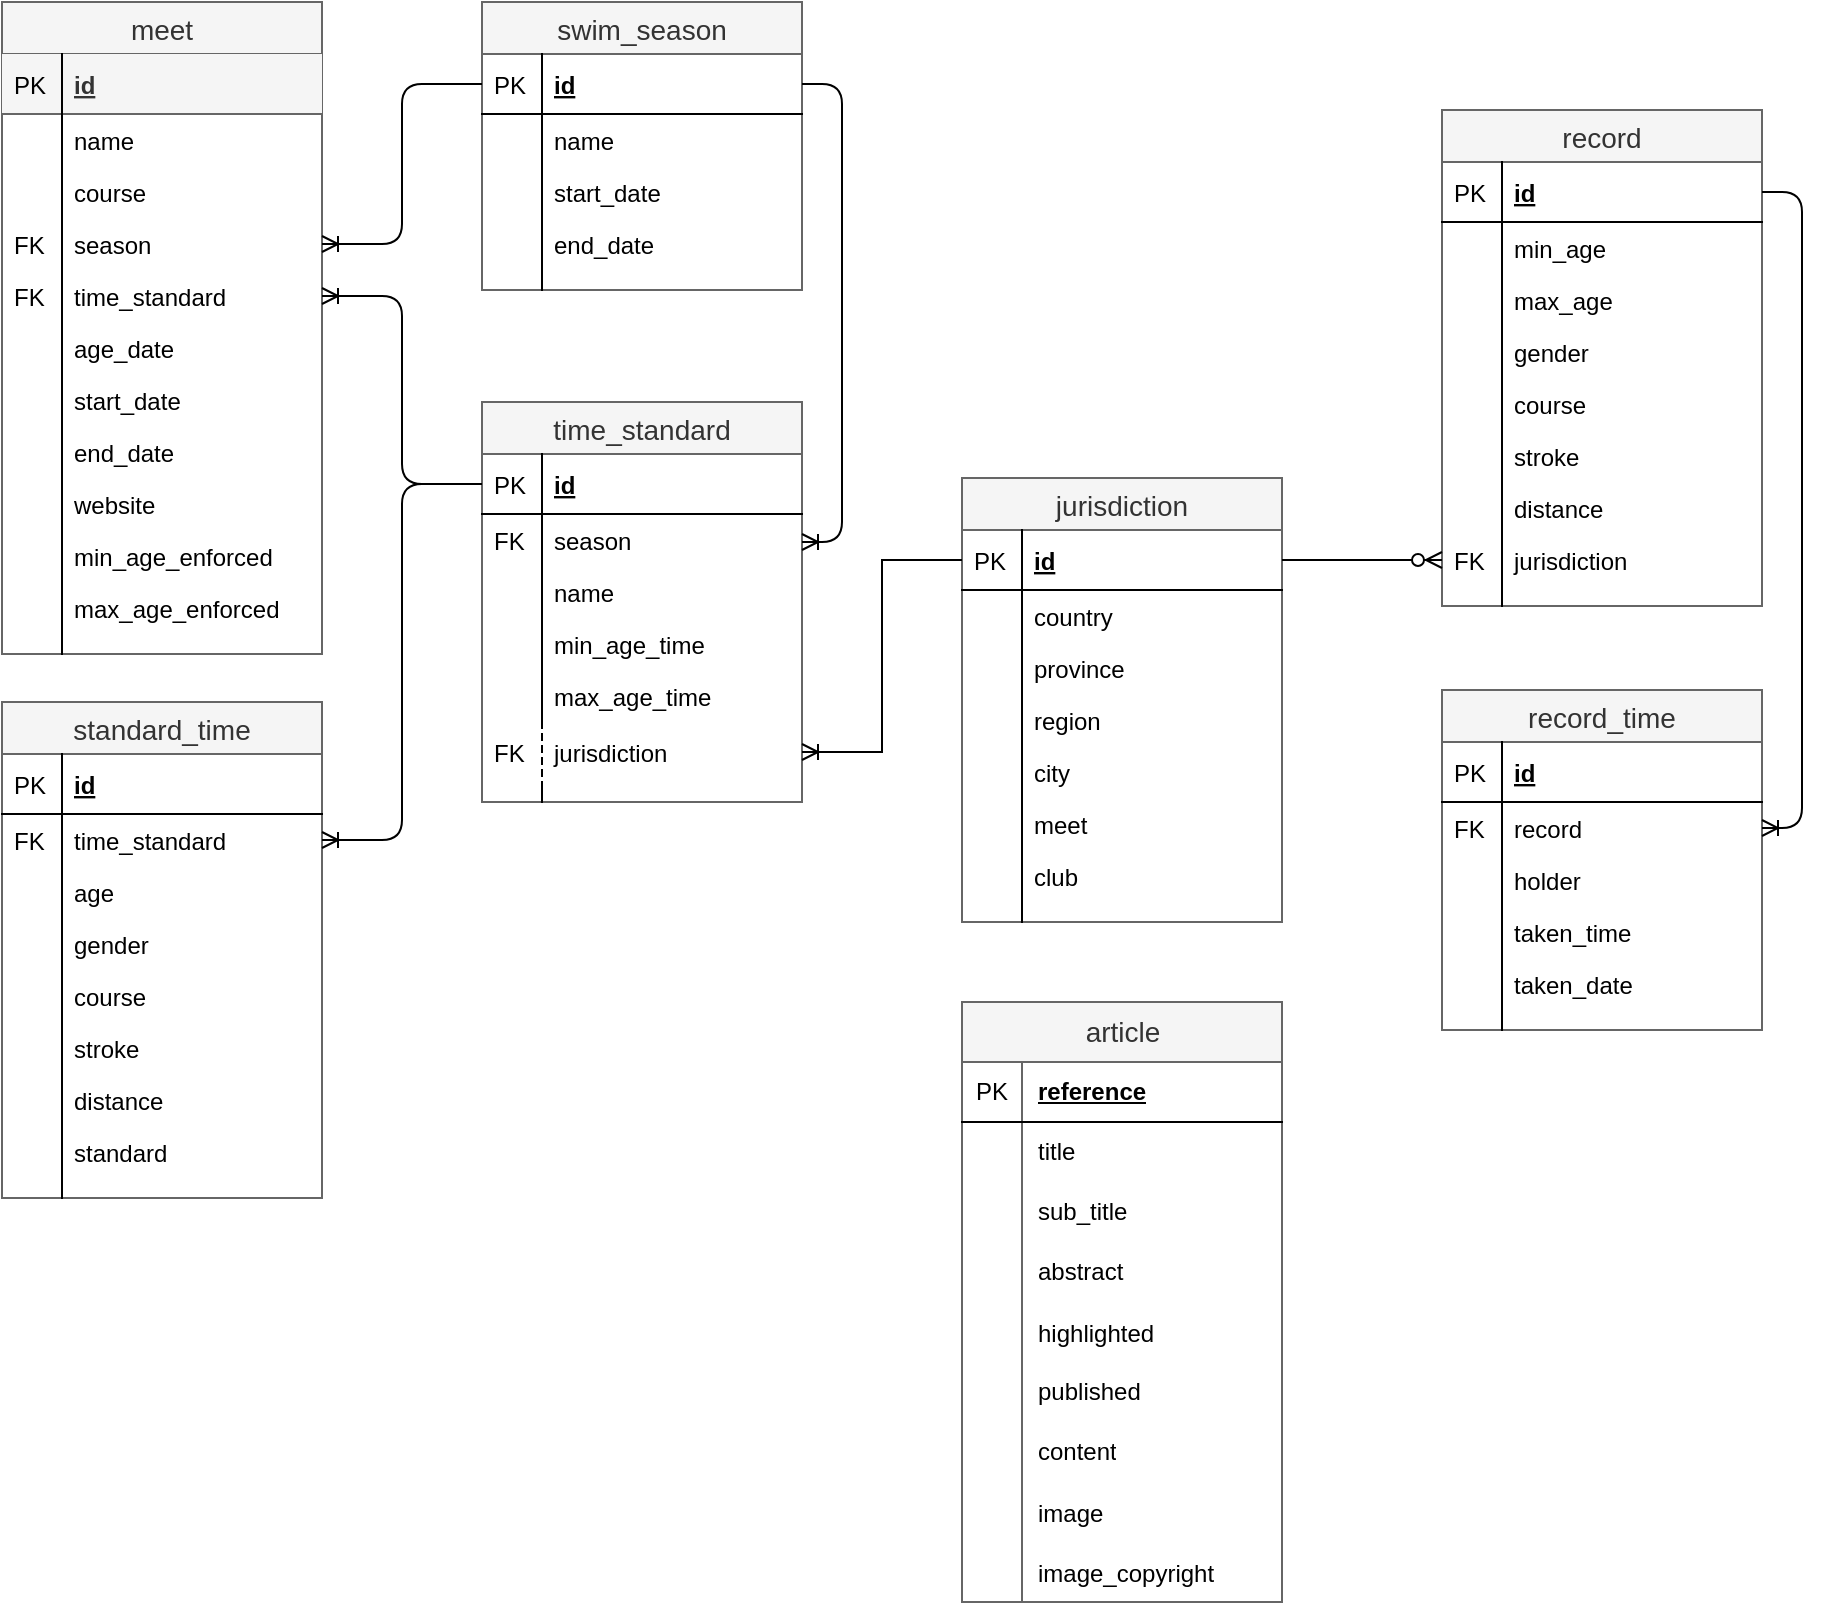 <mxfile version="23.1.5" type="device">
  <diagram id="kJxIzr6Sx0wQduEdWBSC" name="Page-1">
    <mxGraphModel dx="1114" dy="1027" grid="1" gridSize="10" guides="1" tooltips="1" connect="1" arrows="1" fold="1" page="1" pageScale="1" pageWidth="827" pageHeight="1169" math="0" shadow="0">
      <root>
        <mxCell id="0" />
        <mxCell id="1" parent="0" />
        <mxCell id="ov2Veb3mQaBrMb03iYOp-1" value="swim_season" style="swimlane;fontStyle=0;childLayout=stackLayout;horizontal=1;startSize=26;fillColor=#f5f5f5;horizontalStack=0;resizeParent=1;resizeParentMax=0;resizeLast=0;collapsible=1;marginBottom=0;swimlaneFillColor=#ffffff;align=center;fontSize=14;fontColor=#333333;strokeColor=#666666;" parent="1" vertex="1">
          <mxGeometry x="280" y="120" width="160" height="144" as="geometry" />
        </mxCell>
        <mxCell id="ov2Veb3mQaBrMb03iYOp-2" value="id" style="shape=partialRectangle;top=0;left=0;right=0;bottom=1;align=left;verticalAlign=middle;fillColor=none;spacingLeft=34;spacingRight=4;overflow=hidden;rotatable=0;points=[[0,0.5],[1,0.5]];portConstraint=eastwest;dropTarget=0;fontStyle=5;fontSize=12;" parent="ov2Veb3mQaBrMb03iYOp-1" vertex="1">
          <mxGeometry y="26" width="160" height="30" as="geometry" />
        </mxCell>
        <mxCell id="ov2Veb3mQaBrMb03iYOp-3" value="PK" style="shape=partialRectangle;top=0;left=0;bottom=0;fillColor=none;align=left;verticalAlign=middle;spacingLeft=4;spacingRight=4;overflow=hidden;rotatable=0;points=[];portConstraint=eastwest;part=1;fontSize=12;" parent="ov2Veb3mQaBrMb03iYOp-2" vertex="1" connectable="0">
          <mxGeometry width="30" height="30" as="geometry" />
        </mxCell>
        <mxCell id="ov2Veb3mQaBrMb03iYOp-4" value="name" style="shape=partialRectangle;top=0;left=0;right=0;bottom=0;align=left;verticalAlign=top;fillColor=none;spacingLeft=34;spacingRight=4;overflow=hidden;rotatable=0;points=[[0,0.5],[1,0.5]];portConstraint=eastwest;dropTarget=0;fontSize=12;" parent="ov2Veb3mQaBrMb03iYOp-1" vertex="1">
          <mxGeometry y="56" width="160" height="26" as="geometry" />
        </mxCell>
        <mxCell id="ov2Veb3mQaBrMb03iYOp-5" value="" style="shape=partialRectangle;top=0;left=0;bottom=0;fillColor=none;align=left;verticalAlign=top;spacingLeft=4;spacingRight=4;overflow=hidden;rotatable=0;points=[];portConstraint=eastwest;part=1;fontSize=12;" parent="ov2Veb3mQaBrMb03iYOp-4" vertex="1" connectable="0">
          <mxGeometry width="30" height="26" as="geometry" />
        </mxCell>
        <mxCell id="ov2Veb3mQaBrMb03iYOp-6" value="start_date" style="shape=partialRectangle;top=0;left=0;right=0;bottom=0;align=left;verticalAlign=top;fillColor=none;spacingLeft=34;spacingRight=4;overflow=hidden;rotatable=0;points=[[0,0.5],[1,0.5]];portConstraint=eastwest;dropTarget=0;fontSize=12;" parent="ov2Veb3mQaBrMb03iYOp-1" vertex="1">
          <mxGeometry y="82" width="160" height="26" as="geometry" />
        </mxCell>
        <mxCell id="ov2Veb3mQaBrMb03iYOp-7" value="" style="shape=partialRectangle;top=0;left=0;bottom=0;fillColor=none;align=left;verticalAlign=top;spacingLeft=4;spacingRight=4;overflow=hidden;rotatable=0;points=[];portConstraint=eastwest;part=1;fontSize=12;" parent="ov2Veb3mQaBrMb03iYOp-6" vertex="1" connectable="0">
          <mxGeometry width="30" height="26" as="geometry" />
        </mxCell>
        <mxCell id="ov2Veb3mQaBrMb03iYOp-8" value="end_date" style="shape=partialRectangle;top=0;left=0;right=0;bottom=0;align=left;verticalAlign=top;fillColor=none;spacingLeft=34;spacingRight=4;overflow=hidden;rotatable=0;points=[[0,0.5],[1,0.5]];portConstraint=eastwest;dropTarget=0;fontSize=12;" parent="ov2Veb3mQaBrMb03iYOp-1" vertex="1">
          <mxGeometry y="108" width="160" height="26" as="geometry" />
        </mxCell>
        <mxCell id="ov2Veb3mQaBrMb03iYOp-9" value="" style="shape=partialRectangle;top=0;left=0;bottom=0;fillColor=none;align=left;verticalAlign=top;spacingLeft=4;spacingRight=4;overflow=hidden;rotatable=0;points=[];portConstraint=eastwest;part=1;fontSize=12;" parent="ov2Veb3mQaBrMb03iYOp-8" vertex="1" connectable="0">
          <mxGeometry width="30" height="26" as="geometry" />
        </mxCell>
        <mxCell id="ov2Veb3mQaBrMb03iYOp-10" value="" style="shape=partialRectangle;top=0;left=0;right=0;bottom=0;align=left;verticalAlign=top;fillColor=none;spacingLeft=34;spacingRight=4;overflow=hidden;rotatable=0;points=[[0,0.5],[1,0.5]];portConstraint=eastwest;dropTarget=0;fontSize=12;" parent="ov2Veb3mQaBrMb03iYOp-1" vertex="1">
          <mxGeometry y="134" width="160" height="10" as="geometry" />
        </mxCell>
        <mxCell id="ov2Veb3mQaBrMb03iYOp-11" value="" style="shape=partialRectangle;top=0;left=0;bottom=0;fillColor=none;align=left;verticalAlign=top;spacingLeft=4;spacingRight=4;overflow=hidden;rotatable=0;points=[];portConstraint=eastwest;part=1;fontSize=12;" parent="ov2Veb3mQaBrMb03iYOp-10" vertex="1" connectable="0">
          <mxGeometry width="30" height="10" as="geometry" />
        </mxCell>
        <mxCell id="ov2Veb3mQaBrMb03iYOp-12" value="time_standard" style="swimlane;fontStyle=0;childLayout=stackLayout;horizontal=1;startSize=26;fillColor=#f5f5f5;horizontalStack=0;resizeParent=1;resizeParentMax=0;resizeLast=0;collapsible=1;marginBottom=0;swimlaneFillColor=#ffffff;align=center;fontSize=14;fontColor=#333333;strokeColor=#666666;" parent="1" vertex="1">
          <mxGeometry x="280" y="320" width="160" height="200" as="geometry" />
        </mxCell>
        <mxCell id="ov2Veb3mQaBrMb03iYOp-13" value="id" style="shape=partialRectangle;top=0;left=0;right=0;bottom=1;align=left;verticalAlign=middle;fillColor=none;spacingLeft=34;spacingRight=4;overflow=hidden;rotatable=0;points=[[0,0.5],[1,0.5]];portConstraint=eastwest;dropTarget=0;fontStyle=5;fontSize=12;" parent="ov2Veb3mQaBrMb03iYOp-12" vertex="1">
          <mxGeometry y="26" width="160" height="30" as="geometry" />
        </mxCell>
        <mxCell id="ov2Veb3mQaBrMb03iYOp-14" value="PK" style="shape=partialRectangle;top=0;left=0;bottom=0;fillColor=none;align=left;verticalAlign=middle;spacingLeft=4;spacingRight=4;overflow=hidden;rotatable=0;points=[];portConstraint=eastwest;part=1;fontSize=12;" parent="ov2Veb3mQaBrMb03iYOp-13" vertex="1" connectable="0">
          <mxGeometry width="30" height="30" as="geometry" />
        </mxCell>
        <mxCell id="ov2Veb3mQaBrMb03iYOp-15" value="season" style="shape=partialRectangle;top=0;left=0;right=0;bottom=0;align=left;verticalAlign=top;fillColor=none;spacingLeft=34;spacingRight=4;overflow=hidden;rotatable=0;points=[[0,0.5],[1,0.5]];portConstraint=eastwest;dropTarget=0;fontSize=12;" parent="ov2Veb3mQaBrMb03iYOp-12" vertex="1">
          <mxGeometry y="56" width="160" height="26" as="geometry" />
        </mxCell>
        <mxCell id="ov2Veb3mQaBrMb03iYOp-16" value="FK" style="shape=partialRectangle;top=0;left=0;bottom=0;fillColor=none;align=left;verticalAlign=top;spacingLeft=4;spacingRight=4;overflow=hidden;rotatable=0;points=[];portConstraint=eastwest;part=1;fontSize=12;" parent="ov2Veb3mQaBrMb03iYOp-15" vertex="1" connectable="0">
          <mxGeometry width="30" height="26" as="geometry" />
        </mxCell>
        <mxCell id="ov2Veb3mQaBrMb03iYOp-17" value="name" style="shape=partialRectangle;top=0;left=0;right=0;bottom=0;align=left;verticalAlign=top;fillColor=none;spacingLeft=34;spacingRight=4;overflow=hidden;rotatable=0;points=[[0,0.5],[1,0.5]];portConstraint=eastwest;dropTarget=0;fontSize=12;" parent="ov2Veb3mQaBrMb03iYOp-12" vertex="1">
          <mxGeometry y="82" width="160" height="26" as="geometry" />
        </mxCell>
        <mxCell id="ov2Veb3mQaBrMb03iYOp-18" value="" style="shape=partialRectangle;top=0;left=0;bottom=0;fillColor=none;align=left;verticalAlign=top;spacingLeft=4;spacingRight=4;overflow=hidden;rotatable=0;points=[];portConstraint=eastwest;part=1;fontSize=12;" parent="ov2Veb3mQaBrMb03iYOp-17" vertex="1" connectable="0">
          <mxGeometry width="30" height="26" as="geometry" />
        </mxCell>
        <mxCell id="ov2Veb3mQaBrMb03iYOp-19" value="min_age_time" style="shape=partialRectangle;top=0;left=0;right=0;bottom=0;align=left;verticalAlign=top;fillColor=none;spacingLeft=34;spacingRight=4;overflow=hidden;rotatable=0;points=[[0,0.5],[1,0.5]];portConstraint=eastwest;dropTarget=0;fontSize=12;" parent="ov2Veb3mQaBrMb03iYOp-12" vertex="1">
          <mxGeometry y="108" width="160" height="26" as="geometry" />
        </mxCell>
        <mxCell id="ov2Veb3mQaBrMb03iYOp-20" value="" style="shape=partialRectangle;top=0;left=0;bottom=0;fillColor=none;align=left;verticalAlign=top;spacingLeft=4;spacingRight=4;overflow=hidden;rotatable=0;points=[];portConstraint=eastwest;part=1;fontSize=12;" parent="ov2Veb3mQaBrMb03iYOp-19" vertex="1" connectable="0">
          <mxGeometry width="30" height="26" as="geometry" />
        </mxCell>
        <mxCell id="ov2Veb3mQaBrMb03iYOp-30" value="max_age_time" style="shape=partialRectangle;top=0;left=0;right=0;bottom=0;align=left;verticalAlign=top;fillColor=none;spacingLeft=34;spacingRight=4;overflow=hidden;rotatable=0;points=[[0,0.5],[1,0.5]];portConstraint=eastwest;dropTarget=0;fontSize=12;" parent="ov2Veb3mQaBrMb03iYOp-12" vertex="1">
          <mxGeometry y="134" width="160" height="26" as="geometry" />
        </mxCell>
        <mxCell id="ov2Veb3mQaBrMb03iYOp-31" value="" style="shape=partialRectangle;top=0;left=0;bottom=0;fillColor=none;align=left;verticalAlign=top;spacingLeft=4;spacingRight=4;overflow=hidden;rotatable=0;points=[];portConstraint=eastwest;part=1;fontSize=12;" parent="ov2Veb3mQaBrMb03iYOp-30" vertex="1" connectable="0">
          <mxGeometry width="30" height="26" as="geometry" />
        </mxCell>
        <mxCell id="6oviZNKBMvAl8zvOXTbS-8" value="jurisdiction" style="shape=partialRectangle;fillColor=none;align=left;verticalAlign=middle;strokeColor=none;spacingLeft=34;rotatable=0;points=[[0,0.5],[1,0.5]];portConstraint=eastwest;dropTarget=0;" vertex="1" parent="ov2Veb3mQaBrMb03iYOp-12">
          <mxGeometry y="160" width="160" height="30" as="geometry" />
        </mxCell>
        <mxCell id="6oviZNKBMvAl8zvOXTbS-9" value="FK" style="shape=partialRectangle;top=0;left=0;bottom=0;fillColor=none;stokeWidth=1;dashed=1;align=left;verticalAlign=middle;spacingLeft=4;spacingRight=4;overflow=hidden;rotatable=0;points=[];portConstraint=eastwest;part=1;" vertex="1" connectable="0" parent="6oviZNKBMvAl8zvOXTbS-8">
          <mxGeometry width="30" height="30" as="geometry" />
        </mxCell>
        <mxCell id="ov2Veb3mQaBrMb03iYOp-21" value="" style="shape=partialRectangle;top=0;left=0;right=0;bottom=0;align=left;verticalAlign=top;fillColor=none;spacingLeft=34;spacingRight=4;overflow=hidden;rotatable=0;points=[[0,0.5],[1,0.5]];portConstraint=eastwest;dropTarget=0;fontSize=12;" parent="ov2Veb3mQaBrMb03iYOp-12" vertex="1">
          <mxGeometry y="190" width="160" height="10" as="geometry" />
        </mxCell>
        <mxCell id="ov2Veb3mQaBrMb03iYOp-22" value="" style="shape=partialRectangle;top=0;left=0;bottom=0;fillColor=none;align=left;verticalAlign=top;spacingLeft=4;spacingRight=4;overflow=hidden;rotatable=0;points=[];portConstraint=eastwest;part=1;fontSize=12;" parent="ov2Veb3mQaBrMb03iYOp-21" vertex="1" connectable="0">
          <mxGeometry width="30" height="10" as="geometry" />
        </mxCell>
        <mxCell id="ov2Veb3mQaBrMb03iYOp-32" value="standard_time" style="swimlane;fontStyle=0;childLayout=stackLayout;horizontal=1;startSize=26;fillColor=#f5f5f5;horizontalStack=0;resizeParent=1;resizeParentMax=0;resizeLast=0;collapsible=1;marginBottom=0;swimlaneFillColor=#ffffff;align=center;fontSize=14;fontColor=#333333;strokeColor=#666666;" parent="1" vertex="1">
          <mxGeometry x="40" y="470" width="160" height="248" as="geometry" />
        </mxCell>
        <mxCell id="ov2Veb3mQaBrMb03iYOp-33" value="id" style="shape=partialRectangle;top=0;left=0;right=0;bottom=1;align=left;verticalAlign=middle;fillColor=none;spacingLeft=34;spacingRight=4;overflow=hidden;rotatable=0;points=[[0,0.5],[1,0.5]];portConstraint=eastwest;dropTarget=0;fontStyle=5;fontSize=12;" parent="ov2Veb3mQaBrMb03iYOp-32" vertex="1">
          <mxGeometry y="26" width="160" height="30" as="geometry" />
        </mxCell>
        <mxCell id="ov2Veb3mQaBrMb03iYOp-34" value="PK" style="shape=partialRectangle;top=0;left=0;bottom=0;fillColor=none;align=left;verticalAlign=middle;spacingLeft=4;spacingRight=4;overflow=hidden;rotatable=0;points=[];portConstraint=eastwest;part=1;fontSize=12;" parent="ov2Veb3mQaBrMb03iYOp-33" vertex="1" connectable="0">
          <mxGeometry width="30" height="30" as="geometry" />
        </mxCell>
        <mxCell id="ov2Veb3mQaBrMb03iYOp-35" value="time_standard" style="shape=partialRectangle;top=0;left=0;right=0;bottom=0;align=left;verticalAlign=top;fillColor=none;spacingLeft=34;spacingRight=4;overflow=hidden;rotatable=0;points=[[0,0.5],[1,0.5]];portConstraint=eastwest;dropTarget=0;fontSize=12;" parent="ov2Veb3mQaBrMb03iYOp-32" vertex="1">
          <mxGeometry y="56" width="160" height="26" as="geometry" />
        </mxCell>
        <mxCell id="ov2Veb3mQaBrMb03iYOp-36" value="FK" style="shape=partialRectangle;top=0;left=0;bottom=0;fillColor=none;align=left;verticalAlign=top;spacingLeft=4;spacingRight=4;overflow=hidden;rotatable=0;points=[];portConstraint=eastwest;part=1;fontSize=12;" parent="ov2Veb3mQaBrMb03iYOp-35" vertex="1" connectable="0">
          <mxGeometry width="30" height="26" as="geometry" />
        </mxCell>
        <mxCell id="ov2Veb3mQaBrMb03iYOp-37" value="age" style="shape=partialRectangle;top=0;left=0;right=0;bottom=0;align=left;verticalAlign=top;fillColor=none;spacingLeft=34;spacingRight=4;overflow=hidden;rotatable=0;points=[[0,0.5],[1,0.5]];portConstraint=eastwest;dropTarget=0;fontSize=12;" parent="ov2Veb3mQaBrMb03iYOp-32" vertex="1">
          <mxGeometry y="82" width="160" height="26" as="geometry" />
        </mxCell>
        <mxCell id="ov2Veb3mQaBrMb03iYOp-38" value="" style="shape=partialRectangle;top=0;left=0;bottom=0;fillColor=none;align=left;verticalAlign=top;spacingLeft=4;spacingRight=4;overflow=hidden;rotatable=0;points=[];portConstraint=eastwest;part=1;fontSize=12;" parent="ov2Veb3mQaBrMb03iYOp-37" vertex="1" connectable="0">
          <mxGeometry width="30" height="26" as="geometry" />
        </mxCell>
        <mxCell id="ov2Veb3mQaBrMb03iYOp-39" value="gender" style="shape=partialRectangle;top=0;left=0;right=0;bottom=0;align=left;verticalAlign=top;fillColor=none;spacingLeft=34;spacingRight=4;overflow=hidden;rotatable=0;points=[[0,0.5],[1,0.5]];portConstraint=eastwest;dropTarget=0;fontSize=12;" parent="ov2Veb3mQaBrMb03iYOp-32" vertex="1">
          <mxGeometry y="108" width="160" height="26" as="geometry" />
        </mxCell>
        <mxCell id="ov2Veb3mQaBrMb03iYOp-40" value="" style="shape=partialRectangle;top=0;left=0;bottom=0;fillColor=none;align=left;verticalAlign=top;spacingLeft=4;spacingRight=4;overflow=hidden;rotatable=0;points=[];portConstraint=eastwest;part=1;fontSize=12;" parent="ov2Veb3mQaBrMb03iYOp-39" vertex="1" connectable="0">
          <mxGeometry width="30" height="26" as="geometry" />
        </mxCell>
        <mxCell id="ov2Veb3mQaBrMb03iYOp-46" value="course" style="shape=partialRectangle;top=0;left=0;right=0;bottom=0;align=left;verticalAlign=top;fillColor=none;spacingLeft=34;spacingRight=4;overflow=hidden;rotatable=0;points=[[0,0.5],[1,0.5]];portConstraint=eastwest;dropTarget=0;fontSize=12;" parent="ov2Veb3mQaBrMb03iYOp-32" vertex="1">
          <mxGeometry y="134" width="160" height="26" as="geometry" />
        </mxCell>
        <mxCell id="ov2Veb3mQaBrMb03iYOp-47" value="" style="shape=partialRectangle;top=0;left=0;bottom=0;fillColor=none;align=left;verticalAlign=top;spacingLeft=4;spacingRight=4;overflow=hidden;rotatable=0;points=[];portConstraint=eastwest;part=1;fontSize=12;" parent="ov2Veb3mQaBrMb03iYOp-46" vertex="1" connectable="0">
          <mxGeometry width="30" height="26" as="geometry" />
        </mxCell>
        <mxCell id="ov2Veb3mQaBrMb03iYOp-48" value="stroke" style="shape=partialRectangle;top=0;left=0;right=0;bottom=0;align=left;verticalAlign=top;fillColor=none;spacingLeft=34;spacingRight=4;overflow=hidden;rotatable=0;points=[[0,0.5],[1,0.5]];portConstraint=eastwest;dropTarget=0;fontSize=12;" parent="ov2Veb3mQaBrMb03iYOp-32" vertex="1">
          <mxGeometry y="160" width="160" height="26" as="geometry" />
        </mxCell>
        <mxCell id="ov2Veb3mQaBrMb03iYOp-49" value="" style="shape=partialRectangle;top=0;left=0;bottom=0;fillColor=none;align=left;verticalAlign=top;spacingLeft=4;spacingRight=4;overflow=hidden;rotatable=0;points=[];portConstraint=eastwest;part=1;fontSize=12;" parent="ov2Veb3mQaBrMb03iYOp-48" vertex="1" connectable="0">
          <mxGeometry width="30" height="26" as="geometry" />
        </mxCell>
        <mxCell id="ov2Veb3mQaBrMb03iYOp-50" value="distance" style="shape=partialRectangle;top=0;left=0;right=0;bottom=0;align=left;verticalAlign=top;fillColor=none;spacingLeft=34;spacingRight=4;overflow=hidden;rotatable=0;points=[[0,0.5],[1,0.5]];portConstraint=eastwest;dropTarget=0;fontSize=12;" parent="ov2Veb3mQaBrMb03iYOp-32" vertex="1">
          <mxGeometry y="186" width="160" height="26" as="geometry" />
        </mxCell>
        <mxCell id="ov2Veb3mQaBrMb03iYOp-51" value="" style="shape=partialRectangle;top=0;left=0;bottom=0;fillColor=none;align=left;verticalAlign=top;spacingLeft=4;spacingRight=4;overflow=hidden;rotatable=0;points=[];portConstraint=eastwest;part=1;fontSize=12;" parent="ov2Veb3mQaBrMb03iYOp-50" vertex="1" connectable="0">
          <mxGeometry width="30" height="26" as="geometry" />
        </mxCell>
        <mxCell id="ov2Veb3mQaBrMb03iYOp-52" value="standard" style="shape=partialRectangle;top=0;left=0;right=0;bottom=0;align=left;verticalAlign=top;fillColor=none;spacingLeft=34;spacingRight=4;overflow=hidden;rotatable=0;points=[[0,0.5],[1,0.5]];portConstraint=eastwest;dropTarget=0;fontSize=12;" parent="ov2Veb3mQaBrMb03iYOp-32" vertex="1">
          <mxGeometry y="212" width="160" height="26" as="geometry" />
        </mxCell>
        <mxCell id="ov2Veb3mQaBrMb03iYOp-53" value="" style="shape=partialRectangle;top=0;left=0;bottom=0;fillColor=none;align=left;verticalAlign=top;spacingLeft=4;spacingRight=4;overflow=hidden;rotatable=0;points=[];portConstraint=eastwest;part=1;fontSize=12;" parent="ov2Veb3mQaBrMb03iYOp-52" vertex="1" connectable="0">
          <mxGeometry width="30" height="26" as="geometry" />
        </mxCell>
        <mxCell id="ov2Veb3mQaBrMb03iYOp-41" value="" style="shape=partialRectangle;top=0;left=0;right=0;bottom=0;align=left;verticalAlign=top;fillColor=none;spacingLeft=34;spacingRight=4;overflow=hidden;rotatable=0;points=[[0,0.5],[1,0.5]];portConstraint=eastwest;dropTarget=0;fontSize=12;" parent="ov2Veb3mQaBrMb03iYOp-32" vertex="1">
          <mxGeometry y="238" width="160" height="10" as="geometry" />
        </mxCell>
        <mxCell id="ov2Veb3mQaBrMb03iYOp-42" value="" style="shape=partialRectangle;top=0;left=0;bottom=0;fillColor=none;align=left;verticalAlign=top;spacingLeft=4;spacingRight=4;overflow=hidden;rotatable=0;points=[];portConstraint=eastwest;part=1;fontSize=12;" parent="ov2Veb3mQaBrMb03iYOp-41" vertex="1" connectable="0">
          <mxGeometry width="30" height="10" as="geometry" />
        </mxCell>
        <mxCell id="ov2Veb3mQaBrMb03iYOp-54" value="meet" style="swimlane;fontStyle=0;childLayout=stackLayout;horizontal=1;startSize=26;fillColor=#f5f5f5;horizontalStack=0;resizeParent=1;resizeParentMax=0;resizeLast=0;collapsible=1;marginBottom=0;swimlaneFillColor=#ffffff;align=center;fontSize=14;fontColor=#333333;strokeColor=#666666;" parent="1" vertex="1">
          <mxGeometry x="40" y="120" width="160" height="326" as="geometry" />
        </mxCell>
        <mxCell id="ov2Veb3mQaBrMb03iYOp-55" value="id" style="shape=partialRectangle;top=0;left=0;right=0;bottom=1;align=left;verticalAlign=middle;fillColor=#f5f5f5;spacingLeft=34;spacingRight=4;overflow=hidden;rotatable=0;points=[[0,0.5],[1,0.5]];portConstraint=eastwest;dropTarget=0;fontStyle=5;fontSize=12;fontColor=#333333;strokeColor=#666666;" parent="ov2Veb3mQaBrMb03iYOp-54" vertex="1">
          <mxGeometry y="26" width="160" height="30" as="geometry" />
        </mxCell>
        <mxCell id="ov2Veb3mQaBrMb03iYOp-56" value="PK" style="shape=partialRectangle;top=0;left=0;bottom=0;fillColor=none;align=left;verticalAlign=middle;spacingLeft=4;spacingRight=4;overflow=hidden;rotatable=0;points=[];portConstraint=eastwest;part=1;fontSize=12;" parent="ov2Veb3mQaBrMb03iYOp-55" vertex="1" connectable="0">
          <mxGeometry width="30" height="30" as="geometry" />
        </mxCell>
        <mxCell id="ov2Veb3mQaBrMb03iYOp-57" value="name" style="shape=partialRectangle;top=0;left=0;right=0;bottom=0;align=left;verticalAlign=top;fillColor=none;spacingLeft=34;spacingRight=4;overflow=hidden;rotatable=0;points=[[0,0.5],[1,0.5]];portConstraint=eastwest;dropTarget=0;fontSize=12;" parent="ov2Veb3mQaBrMb03iYOp-54" vertex="1">
          <mxGeometry y="56" width="160" height="26" as="geometry" />
        </mxCell>
        <mxCell id="ov2Veb3mQaBrMb03iYOp-58" value="" style="shape=partialRectangle;top=0;left=0;bottom=0;fillColor=none;align=left;verticalAlign=top;spacingLeft=4;spacingRight=4;overflow=hidden;rotatable=0;points=[];portConstraint=eastwest;part=1;fontSize=12;" parent="ov2Veb3mQaBrMb03iYOp-57" vertex="1" connectable="0">
          <mxGeometry width="30" height="26" as="geometry" />
        </mxCell>
        <mxCell id="ov2Veb3mQaBrMb03iYOp-59" value="course" style="shape=partialRectangle;top=0;left=0;right=0;bottom=0;align=left;verticalAlign=top;fillColor=none;spacingLeft=34;spacingRight=4;overflow=hidden;rotatable=0;points=[[0,0.5],[1,0.5]];portConstraint=eastwest;dropTarget=0;fontSize=12;" parent="ov2Veb3mQaBrMb03iYOp-54" vertex="1">
          <mxGeometry y="82" width="160" height="26" as="geometry" />
        </mxCell>
        <mxCell id="ov2Veb3mQaBrMb03iYOp-60" value="" style="shape=partialRectangle;top=0;left=0;bottom=0;fillColor=none;align=left;verticalAlign=top;spacingLeft=4;spacingRight=4;overflow=hidden;rotatable=0;points=[];portConstraint=eastwest;part=1;fontSize=12;" parent="ov2Veb3mQaBrMb03iYOp-59" vertex="1" connectable="0">
          <mxGeometry width="30" height="26" as="geometry" />
        </mxCell>
        <mxCell id="ov2Veb3mQaBrMb03iYOp-61" value="season" style="shape=partialRectangle;top=0;left=0;right=0;bottom=0;align=left;verticalAlign=top;fillColor=none;spacingLeft=34;spacingRight=4;overflow=hidden;rotatable=0;points=[[0,0.5],[1,0.5]];portConstraint=eastwest;dropTarget=0;fontSize=12;" parent="ov2Veb3mQaBrMb03iYOp-54" vertex="1">
          <mxGeometry y="108" width="160" height="26" as="geometry" />
        </mxCell>
        <mxCell id="ov2Veb3mQaBrMb03iYOp-62" value="FK" style="shape=partialRectangle;top=0;left=0;bottom=0;fillColor=none;align=left;verticalAlign=top;spacingLeft=4;spacingRight=4;overflow=hidden;rotatable=0;points=[];portConstraint=eastwest;part=1;fontSize=12;" parent="ov2Veb3mQaBrMb03iYOp-61" vertex="1" connectable="0">
          <mxGeometry width="30" height="26" as="geometry" />
        </mxCell>
        <mxCell id="ov2Veb3mQaBrMb03iYOp-65" value="time_standard" style="shape=partialRectangle;top=0;left=0;right=0;bottom=0;align=left;verticalAlign=top;fillColor=none;spacingLeft=34;spacingRight=4;overflow=hidden;rotatable=0;points=[[0,0.5],[1,0.5]];portConstraint=eastwest;dropTarget=0;fontSize=12;" parent="ov2Veb3mQaBrMb03iYOp-54" vertex="1">
          <mxGeometry y="134" width="160" height="26" as="geometry" />
        </mxCell>
        <mxCell id="ov2Veb3mQaBrMb03iYOp-66" value="FK" style="shape=partialRectangle;top=0;left=0;bottom=0;fillColor=none;align=left;verticalAlign=top;spacingLeft=4;spacingRight=4;overflow=hidden;rotatable=0;points=[];portConstraint=eastwest;part=1;fontSize=12;" parent="ov2Veb3mQaBrMb03iYOp-65" vertex="1" connectable="0">
          <mxGeometry width="30" height="26" as="geometry" />
        </mxCell>
        <mxCell id="ov2Veb3mQaBrMb03iYOp-69" value="age_date" style="shape=partialRectangle;top=0;left=0;right=0;bottom=0;align=left;verticalAlign=top;fillColor=none;spacingLeft=34;spacingRight=4;overflow=hidden;rotatable=0;points=[[0,0.5],[1,0.5]];portConstraint=eastwest;dropTarget=0;fontSize=12;" parent="ov2Veb3mQaBrMb03iYOp-54" vertex="1">
          <mxGeometry y="160" width="160" height="26" as="geometry" />
        </mxCell>
        <mxCell id="ov2Veb3mQaBrMb03iYOp-70" value="" style="shape=partialRectangle;top=0;left=0;bottom=0;fillColor=none;align=left;verticalAlign=top;spacingLeft=4;spacingRight=4;overflow=hidden;rotatable=0;points=[];portConstraint=eastwest;part=1;fontSize=12;" parent="ov2Veb3mQaBrMb03iYOp-69" vertex="1" connectable="0">
          <mxGeometry width="30" height="26" as="geometry" />
        </mxCell>
        <mxCell id="ov2Veb3mQaBrMb03iYOp-71" value="start_date" style="shape=partialRectangle;top=0;left=0;right=0;bottom=0;align=left;verticalAlign=top;fillColor=none;spacingLeft=34;spacingRight=4;overflow=hidden;rotatable=0;points=[[0,0.5],[1,0.5]];portConstraint=eastwest;dropTarget=0;fontSize=12;" parent="ov2Veb3mQaBrMb03iYOp-54" vertex="1">
          <mxGeometry y="186" width="160" height="26" as="geometry" />
        </mxCell>
        <mxCell id="ov2Veb3mQaBrMb03iYOp-72" value="" style="shape=partialRectangle;top=0;left=0;bottom=0;fillColor=none;align=left;verticalAlign=top;spacingLeft=4;spacingRight=4;overflow=hidden;rotatable=0;points=[];portConstraint=eastwest;part=1;fontSize=12;" parent="ov2Veb3mQaBrMb03iYOp-71" vertex="1" connectable="0">
          <mxGeometry width="30" height="26" as="geometry" />
        </mxCell>
        <mxCell id="ov2Veb3mQaBrMb03iYOp-73" value="end_date" style="shape=partialRectangle;top=0;left=0;right=0;bottom=0;align=left;verticalAlign=top;fillColor=none;spacingLeft=34;spacingRight=4;overflow=hidden;rotatable=0;points=[[0,0.5],[1,0.5]];portConstraint=eastwest;dropTarget=0;fontSize=12;" parent="ov2Veb3mQaBrMb03iYOp-54" vertex="1">
          <mxGeometry y="212" width="160" height="26" as="geometry" />
        </mxCell>
        <mxCell id="ov2Veb3mQaBrMb03iYOp-74" value="" style="shape=partialRectangle;top=0;left=0;bottom=0;fillColor=none;align=left;verticalAlign=top;spacingLeft=4;spacingRight=4;overflow=hidden;rotatable=0;points=[];portConstraint=eastwest;part=1;fontSize=12;" parent="ov2Veb3mQaBrMb03iYOp-73" vertex="1" connectable="0">
          <mxGeometry width="30" height="26" as="geometry" />
        </mxCell>
        <mxCell id="ov2Veb3mQaBrMb03iYOp-75" value="website" style="shape=partialRectangle;top=0;left=0;right=0;bottom=0;align=left;verticalAlign=top;fillColor=none;spacingLeft=34;spacingRight=4;overflow=hidden;rotatable=0;points=[[0,0.5],[1,0.5]];portConstraint=eastwest;dropTarget=0;fontSize=12;" parent="ov2Veb3mQaBrMb03iYOp-54" vertex="1">
          <mxGeometry y="238" width="160" height="26" as="geometry" />
        </mxCell>
        <mxCell id="ov2Veb3mQaBrMb03iYOp-76" value="" style="shape=partialRectangle;top=0;left=0;bottom=0;fillColor=none;align=left;verticalAlign=top;spacingLeft=4;spacingRight=4;overflow=hidden;rotatable=0;points=[];portConstraint=eastwest;part=1;fontSize=12;" parent="ov2Veb3mQaBrMb03iYOp-75" vertex="1" connectable="0">
          <mxGeometry width="30" height="26" as="geometry" />
        </mxCell>
        <mxCell id="ov2Veb3mQaBrMb03iYOp-77" value="min_age_enforced" style="shape=partialRectangle;top=0;left=0;right=0;bottom=0;align=left;verticalAlign=top;fillColor=none;spacingLeft=34;spacingRight=4;overflow=hidden;rotatable=0;points=[[0,0.5],[1,0.5]];portConstraint=eastwest;dropTarget=0;fontSize=12;" parent="ov2Veb3mQaBrMb03iYOp-54" vertex="1">
          <mxGeometry y="264" width="160" height="26" as="geometry" />
        </mxCell>
        <mxCell id="ov2Veb3mQaBrMb03iYOp-78" value="" style="shape=partialRectangle;top=0;left=0;bottom=0;fillColor=none;align=left;verticalAlign=top;spacingLeft=4;spacingRight=4;overflow=hidden;rotatable=0;points=[];portConstraint=eastwest;part=1;fontSize=12;" parent="ov2Veb3mQaBrMb03iYOp-77" vertex="1" connectable="0">
          <mxGeometry width="30" height="26" as="geometry" />
        </mxCell>
        <mxCell id="ov2Veb3mQaBrMb03iYOp-79" value="max_age_enforced" style="shape=partialRectangle;top=0;left=0;right=0;bottom=0;align=left;verticalAlign=top;fillColor=none;spacingLeft=34;spacingRight=4;overflow=hidden;rotatable=0;points=[[0,0.5],[1,0.5]];portConstraint=eastwest;dropTarget=0;fontSize=12;" parent="ov2Veb3mQaBrMb03iYOp-54" vertex="1">
          <mxGeometry y="290" width="160" height="26" as="geometry" />
        </mxCell>
        <mxCell id="ov2Veb3mQaBrMb03iYOp-80" value="" style="shape=partialRectangle;top=0;left=0;bottom=0;fillColor=none;align=left;verticalAlign=top;spacingLeft=4;spacingRight=4;overflow=hidden;rotatable=0;points=[];portConstraint=eastwest;part=1;fontSize=12;" parent="ov2Veb3mQaBrMb03iYOp-79" vertex="1" connectable="0">
          <mxGeometry width="30" height="26" as="geometry" />
        </mxCell>
        <mxCell id="ov2Veb3mQaBrMb03iYOp-63" value="" style="shape=partialRectangle;top=0;left=0;right=0;bottom=0;align=left;verticalAlign=top;fillColor=none;spacingLeft=34;spacingRight=4;overflow=hidden;rotatable=0;points=[[0,0.5],[1,0.5]];portConstraint=eastwest;dropTarget=0;fontSize=12;" parent="ov2Veb3mQaBrMb03iYOp-54" vertex="1">
          <mxGeometry y="316" width="160" height="10" as="geometry" />
        </mxCell>
        <mxCell id="ov2Veb3mQaBrMb03iYOp-64" value="" style="shape=partialRectangle;top=0;left=0;bottom=0;fillColor=none;align=left;verticalAlign=top;spacingLeft=4;spacingRight=4;overflow=hidden;rotatable=0;points=[];portConstraint=eastwest;part=1;fontSize=12;" parent="ov2Veb3mQaBrMb03iYOp-63" vertex="1" connectable="0">
          <mxGeometry width="30" height="10" as="geometry" />
        </mxCell>
        <mxCell id="ov2Veb3mQaBrMb03iYOp-81" value="" style="edgeStyle=orthogonalEdgeStyle;fontSize=12;html=1;endArrow=ERoneToMany;" parent="1" source="ov2Veb3mQaBrMb03iYOp-2" target="ov2Veb3mQaBrMb03iYOp-15" edge="1">
          <mxGeometry width="100" height="100" relative="1" as="geometry">
            <mxPoint x="300" y="870" as="sourcePoint" />
            <mxPoint x="400" y="770" as="targetPoint" />
            <Array as="points">
              <mxPoint x="460" y="161" />
              <mxPoint x="460" y="390" />
            </Array>
          </mxGeometry>
        </mxCell>
        <mxCell id="ov2Veb3mQaBrMb03iYOp-82" value="" style="edgeStyle=orthogonalEdgeStyle;fontSize=12;html=1;endArrow=ERoneToMany;" parent="1" source="ov2Veb3mQaBrMb03iYOp-2" target="ov2Veb3mQaBrMb03iYOp-61" edge="1">
          <mxGeometry width="100" height="100" relative="1" as="geometry">
            <mxPoint x="-230" y="840" as="sourcePoint" />
            <mxPoint x="-130" y="740" as="targetPoint" />
          </mxGeometry>
        </mxCell>
        <mxCell id="ov2Veb3mQaBrMb03iYOp-83" value="" style="edgeStyle=orthogonalEdgeStyle;fontSize=12;html=1;endArrow=ERoneToMany;" parent="1" source="ov2Veb3mQaBrMb03iYOp-13" target="ov2Veb3mQaBrMb03iYOp-35" edge="1">
          <mxGeometry width="100" height="100" relative="1" as="geometry">
            <mxPoint x="-230" y="840" as="sourcePoint" />
            <mxPoint x="-130" y="740" as="targetPoint" />
          </mxGeometry>
        </mxCell>
        <mxCell id="ov2Veb3mQaBrMb03iYOp-84" value="" style="edgeStyle=orthogonalEdgeStyle;fontSize=12;html=1;endArrow=ERoneToMany;" parent="1" source="ov2Veb3mQaBrMb03iYOp-13" target="ov2Veb3mQaBrMb03iYOp-65" edge="1">
          <mxGeometry width="100" height="100" relative="1" as="geometry">
            <mxPoint x="-230" y="840" as="sourcePoint" />
            <mxPoint x="-130" y="740" as="targetPoint" />
          </mxGeometry>
        </mxCell>
        <mxCell id="ov2Veb3mQaBrMb03iYOp-85" value="record" style="swimlane;fontStyle=0;childLayout=stackLayout;horizontal=1;startSize=26;fillColor=#f5f5f5;horizontalStack=0;resizeParent=1;resizeParentMax=0;resizeLast=0;collapsible=1;marginBottom=0;swimlaneFillColor=#ffffff;align=center;fontSize=14;fontColor=#333333;strokeColor=#666666;" parent="1" vertex="1">
          <mxGeometry x="760" y="174" width="160" height="248" as="geometry" />
        </mxCell>
        <mxCell id="ov2Veb3mQaBrMb03iYOp-86" value="id" style="shape=partialRectangle;top=0;left=0;right=0;bottom=1;align=left;verticalAlign=middle;fillColor=none;spacingLeft=34;spacingRight=4;overflow=hidden;rotatable=0;points=[[0,0.5],[1,0.5]];portConstraint=eastwest;dropTarget=0;fontStyle=5;fontSize=12;" parent="ov2Veb3mQaBrMb03iYOp-85" vertex="1">
          <mxGeometry y="26" width="160" height="30" as="geometry" />
        </mxCell>
        <mxCell id="ov2Veb3mQaBrMb03iYOp-87" value="PK" style="shape=partialRectangle;top=0;left=0;bottom=0;fillColor=none;align=left;verticalAlign=middle;spacingLeft=4;spacingRight=4;overflow=hidden;rotatable=0;points=[];portConstraint=eastwest;part=1;fontSize=12;" parent="ov2Veb3mQaBrMb03iYOp-86" vertex="1" connectable="0">
          <mxGeometry width="30" height="30" as="geometry" />
        </mxCell>
        <mxCell id="ov2Veb3mQaBrMb03iYOp-88" value="min_age" style="shape=partialRectangle;top=0;left=0;right=0;bottom=0;align=left;verticalAlign=top;fillColor=none;spacingLeft=34;spacingRight=4;overflow=hidden;rotatable=0;points=[[0,0.5],[1,0.5]];portConstraint=eastwest;dropTarget=0;fontSize=12;" parent="ov2Veb3mQaBrMb03iYOp-85" vertex="1">
          <mxGeometry y="56" width="160" height="26" as="geometry" />
        </mxCell>
        <mxCell id="ov2Veb3mQaBrMb03iYOp-89" value="" style="shape=partialRectangle;top=0;left=0;bottom=0;fillColor=none;align=left;verticalAlign=top;spacingLeft=4;spacingRight=4;overflow=hidden;rotatable=0;points=[];portConstraint=eastwest;part=1;fontSize=12;" parent="ov2Veb3mQaBrMb03iYOp-88" vertex="1" connectable="0">
          <mxGeometry width="30" height="26" as="geometry" />
        </mxCell>
        <mxCell id="ov2Veb3mQaBrMb03iYOp-139" value="max_age" style="shape=partialRectangle;top=0;left=0;right=0;bottom=0;align=left;verticalAlign=top;fillColor=none;spacingLeft=34;spacingRight=4;overflow=hidden;rotatable=0;points=[[0,0.5],[1,0.5]];portConstraint=eastwest;dropTarget=0;fontSize=12;" parent="ov2Veb3mQaBrMb03iYOp-85" vertex="1">
          <mxGeometry y="82" width="160" height="26" as="geometry" />
        </mxCell>
        <mxCell id="ov2Veb3mQaBrMb03iYOp-140" value="" style="shape=partialRectangle;top=0;left=0;bottom=0;fillColor=none;align=left;verticalAlign=top;spacingLeft=4;spacingRight=4;overflow=hidden;rotatable=0;points=[];portConstraint=eastwest;part=1;fontSize=12;" parent="ov2Veb3mQaBrMb03iYOp-139" vertex="1" connectable="0">
          <mxGeometry width="30" height="26" as="geometry" />
        </mxCell>
        <mxCell id="ov2Veb3mQaBrMb03iYOp-130" value="gender" style="shape=partialRectangle;top=0;left=0;right=0;bottom=0;align=left;verticalAlign=top;fillColor=none;spacingLeft=34;spacingRight=4;overflow=hidden;rotatable=0;points=[[0,0.5],[1,0.5]];portConstraint=eastwest;dropTarget=0;fontSize=12;" parent="ov2Veb3mQaBrMb03iYOp-85" vertex="1">
          <mxGeometry y="108" width="160" height="26" as="geometry" />
        </mxCell>
        <mxCell id="ov2Veb3mQaBrMb03iYOp-131" value="" style="shape=partialRectangle;top=0;left=0;bottom=0;fillColor=none;align=left;verticalAlign=top;spacingLeft=4;spacingRight=4;overflow=hidden;rotatable=0;points=[];portConstraint=eastwest;part=1;fontSize=12;" parent="ov2Veb3mQaBrMb03iYOp-130" vertex="1" connectable="0">
          <mxGeometry width="30" height="26" as="geometry" />
        </mxCell>
        <mxCell id="ov2Veb3mQaBrMb03iYOp-132" value="course" style="shape=partialRectangle;top=0;left=0;right=0;bottom=0;align=left;verticalAlign=top;fillColor=none;spacingLeft=34;spacingRight=4;overflow=hidden;rotatable=0;points=[[0,0.5],[1,0.5]];portConstraint=eastwest;dropTarget=0;fontSize=12;" parent="ov2Veb3mQaBrMb03iYOp-85" vertex="1">
          <mxGeometry y="134" width="160" height="26" as="geometry" />
        </mxCell>
        <mxCell id="ov2Veb3mQaBrMb03iYOp-133" value="" style="shape=partialRectangle;top=0;left=0;bottom=0;fillColor=none;align=left;verticalAlign=top;spacingLeft=4;spacingRight=4;overflow=hidden;rotatable=0;points=[];portConstraint=eastwest;part=1;fontSize=12;" parent="ov2Veb3mQaBrMb03iYOp-132" vertex="1" connectable="0">
          <mxGeometry width="30" height="26" as="geometry" />
        </mxCell>
        <mxCell id="ov2Veb3mQaBrMb03iYOp-134" value="stroke" style="shape=partialRectangle;top=0;left=0;right=0;bottom=0;align=left;verticalAlign=top;fillColor=none;spacingLeft=34;spacingRight=4;overflow=hidden;rotatable=0;points=[[0,0.5],[1,0.5]];portConstraint=eastwest;dropTarget=0;fontSize=12;" parent="ov2Veb3mQaBrMb03iYOp-85" vertex="1">
          <mxGeometry y="160" width="160" height="26" as="geometry" />
        </mxCell>
        <mxCell id="ov2Veb3mQaBrMb03iYOp-135" value="" style="shape=partialRectangle;top=0;left=0;bottom=0;fillColor=none;align=left;verticalAlign=top;spacingLeft=4;spacingRight=4;overflow=hidden;rotatable=0;points=[];portConstraint=eastwest;part=1;fontSize=12;" parent="ov2Veb3mQaBrMb03iYOp-134" vertex="1" connectable="0">
          <mxGeometry width="30" height="26" as="geometry" />
        </mxCell>
        <mxCell id="ov2Veb3mQaBrMb03iYOp-136" value="distance" style="shape=partialRectangle;top=0;left=0;right=0;bottom=0;align=left;verticalAlign=top;fillColor=none;spacingLeft=34;spacingRight=4;overflow=hidden;rotatable=0;points=[[0,0.5],[1,0.5]];portConstraint=eastwest;dropTarget=0;fontSize=12;" parent="ov2Veb3mQaBrMb03iYOp-85" vertex="1">
          <mxGeometry y="186" width="160" height="26" as="geometry" />
        </mxCell>
        <mxCell id="ov2Veb3mQaBrMb03iYOp-137" value="" style="shape=partialRectangle;top=0;left=0;bottom=0;fillColor=none;align=left;verticalAlign=top;spacingLeft=4;spacingRight=4;overflow=hidden;rotatable=0;points=[];portConstraint=eastwest;part=1;fontSize=12;" parent="ov2Veb3mQaBrMb03iYOp-136" vertex="1" connectable="0">
          <mxGeometry width="30" height="26" as="geometry" />
        </mxCell>
        <mxCell id="ov2Veb3mQaBrMb03iYOp-90" value="jurisdiction" style="shape=partialRectangle;top=0;left=0;right=0;bottom=0;align=left;verticalAlign=top;fillColor=none;spacingLeft=34;spacingRight=4;overflow=hidden;rotatable=0;points=[[0,0.5],[1,0.5]];portConstraint=eastwest;dropTarget=0;fontSize=12;" parent="ov2Veb3mQaBrMb03iYOp-85" vertex="1">
          <mxGeometry y="212" width="160" height="26" as="geometry" />
        </mxCell>
        <mxCell id="ov2Veb3mQaBrMb03iYOp-91" value="FK" style="shape=partialRectangle;top=0;left=0;bottom=0;fillColor=none;align=left;verticalAlign=top;spacingLeft=4;spacingRight=4;overflow=hidden;rotatable=0;points=[];portConstraint=eastwest;part=1;fontSize=12;" parent="ov2Veb3mQaBrMb03iYOp-90" vertex="1" connectable="0">
          <mxGeometry width="30" height="26" as="geometry" />
        </mxCell>
        <mxCell id="ov2Veb3mQaBrMb03iYOp-94" value="" style="shape=partialRectangle;top=0;left=0;right=0;bottom=0;align=left;verticalAlign=top;fillColor=none;spacingLeft=34;spacingRight=4;overflow=hidden;rotatable=0;points=[[0,0.5],[1,0.5]];portConstraint=eastwest;dropTarget=0;fontSize=12;" parent="ov2Veb3mQaBrMb03iYOp-85" vertex="1">
          <mxGeometry y="238" width="160" height="10" as="geometry" />
        </mxCell>
        <mxCell id="ov2Veb3mQaBrMb03iYOp-95" value="" style="shape=partialRectangle;top=0;left=0;bottom=0;fillColor=none;align=left;verticalAlign=top;spacingLeft=4;spacingRight=4;overflow=hidden;rotatable=0;points=[];portConstraint=eastwest;part=1;fontSize=12;" parent="ov2Veb3mQaBrMb03iYOp-94" vertex="1" connectable="0">
          <mxGeometry width="30" height="10" as="geometry" />
        </mxCell>
        <mxCell id="ov2Veb3mQaBrMb03iYOp-96" value="record_time" style="swimlane;fontStyle=0;childLayout=stackLayout;horizontal=1;startSize=26;fillColor=#f5f5f5;horizontalStack=0;resizeParent=1;resizeParentMax=0;resizeLast=0;collapsible=1;marginBottom=0;swimlaneFillColor=#ffffff;align=center;fontSize=14;fontColor=#333333;strokeColor=#666666;" parent="1" vertex="1">
          <mxGeometry x="760" y="464" width="160" height="170" as="geometry" />
        </mxCell>
        <mxCell id="ov2Veb3mQaBrMb03iYOp-97" value="id" style="shape=partialRectangle;top=0;left=0;right=0;bottom=1;align=left;verticalAlign=middle;fillColor=none;spacingLeft=34;spacingRight=4;overflow=hidden;rotatable=0;points=[[0,0.5],[1,0.5]];portConstraint=eastwest;dropTarget=0;fontStyle=5;fontSize=12;" parent="ov2Veb3mQaBrMb03iYOp-96" vertex="1">
          <mxGeometry y="26" width="160" height="30" as="geometry" />
        </mxCell>
        <mxCell id="ov2Veb3mQaBrMb03iYOp-98" value="PK" style="shape=partialRectangle;top=0;left=0;bottom=0;fillColor=none;align=left;verticalAlign=middle;spacingLeft=4;spacingRight=4;overflow=hidden;rotatable=0;points=[];portConstraint=eastwest;part=1;fontSize=12;" parent="ov2Veb3mQaBrMb03iYOp-97" vertex="1" connectable="0">
          <mxGeometry width="30" height="30" as="geometry" />
        </mxCell>
        <mxCell id="ov2Veb3mQaBrMb03iYOp-99" value="record" style="shape=partialRectangle;top=0;left=0;right=0;bottom=0;align=left;verticalAlign=top;fillColor=none;spacingLeft=34;spacingRight=4;overflow=hidden;rotatable=0;points=[[0,0.5],[1,0.5]];portConstraint=eastwest;dropTarget=0;fontSize=12;" parent="ov2Veb3mQaBrMb03iYOp-96" vertex="1">
          <mxGeometry y="56" width="160" height="26" as="geometry" />
        </mxCell>
        <mxCell id="ov2Veb3mQaBrMb03iYOp-100" value="FK" style="shape=partialRectangle;top=0;left=0;bottom=0;fillColor=none;align=left;verticalAlign=top;spacingLeft=4;spacingRight=4;overflow=hidden;rotatable=0;points=[];portConstraint=eastwest;part=1;fontSize=12;" parent="ov2Veb3mQaBrMb03iYOp-99" vertex="1" connectable="0">
          <mxGeometry width="30" height="26" as="geometry" />
        </mxCell>
        <mxCell id="ov2Veb3mQaBrMb03iYOp-103" value="holder" style="shape=partialRectangle;top=0;left=0;right=0;bottom=0;align=left;verticalAlign=top;fillColor=none;spacingLeft=34;spacingRight=4;overflow=hidden;rotatable=0;points=[[0,0.5],[1,0.5]];portConstraint=eastwest;dropTarget=0;fontSize=12;" parent="ov2Veb3mQaBrMb03iYOp-96" vertex="1">
          <mxGeometry y="82" width="160" height="26" as="geometry" />
        </mxCell>
        <mxCell id="ov2Veb3mQaBrMb03iYOp-104" value="" style="shape=partialRectangle;top=0;left=0;bottom=0;fillColor=none;align=left;verticalAlign=top;spacingLeft=4;spacingRight=4;overflow=hidden;rotatable=0;points=[];portConstraint=eastwest;part=1;fontSize=12;" parent="ov2Veb3mQaBrMb03iYOp-103" vertex="1" connectable="0">
          <mxGeometry width="30" height="26" as="geometry" />
        </mxCell>
        <mxCell id="ov2Veb3mQaBrMb03iYOp-101" value="taken_time" style="shape=partialRectangle;top=0;left=0;right=0;bottom=0;align=left;verticalAlign=top;fillColor=none;spacingLeft=34;spacingRight=4;overflow=hidden;rotatable=0;points=[[0,0.5],[1,0.5]];portConstraint=eastwest;dropTarget=0;fontSize=12;" parent="ov2Veb3mQaBrMb03iYOp-96" vertex="1">
          <mxGeometry y="108" width="160" height="26" as="geometry" />
        </mxCell>
        <mxCell id="ov2Veb3mQaBrMb03iYOp-102" value="" style="shape=partialRectangle;top=0;left=0;bottom=0;fillColor=none;align=left;verticalAlign=top;spacingLeft=4;spacingRight=4;overflow=hidden;rotatable=0;points=[];portConstraint=eastwest;part=1;fontSize=12;" parent="ov2Veb3mQaBrMb03iYOp-101" vertex="1" connectable="0">
          <mxGeometry width="30" height="26" as="geometry" />
        </mxCell>
        <mxCell id="ov2Veb3mQaBrMb03iYOp-107" value="taken_date" style="shape=partialRectangle;top=0;left=0;right=0;bottom=0;align=left;verticalAlign=top;fillColor=none;spacingLeft=34;spacingRight=4;overflow=hidden;rotatable=0;points=[[0,0.5],[1,0.5]];portConstraint=eastwest;dropTarget=0;fontSize=12;" parent="ov2Veb3mQaBrMb03iYOp-96" vertex="1">
          <mxGeometry y="134" width="160" height="26" as="geometry" />
        </mxCell>
        <mxCell id="ov2Veb3mQaBrMb03iYOp-108" value="" style="shape=partialRectangle;top=0;left=0;bottom=0;fillColor=none;align=left;verticalAlign=top;spacingLeft=4;spacingRight=4;overflow=hidden;rotatable=0;points=[];portConstraint=eastwest;part=1;fontSize=12;" parent="ov2Veb3mQaBrMb03iYOp-107" vertex="1" connectable="0">
          <mxGeometry width="30" height="26" as="geometry" />
        </mxCell>
        <mxCell id="ov2Veb3mQaBrMb03iYOp-105" value="" style="shape=partialRectangle;top=0;left=0;right=0;bottom=0;align=left;verticalAlign=top;fillColor=none;spacingLeft=34;spacingRight=4;overflow=hidden;rotatable=0;points=[[0,0.5],[1,0.5]];portConstraint=eastwest;dropTarget=0;fontSize=12;" parent="ov2Veb3mQaBrMb03iYOp-96" vertex="1">
          <mxGeometry y="160" width="160" height="10" as="geometry" />
        </mxCell>
        <mxCell id="ov2Veb3mQaBrMb03iYOp-106" value="" style="shape=partialRectangle;top=0;left=0;bottom=0;fillColor=none;align=left;verticalAlign=top;spacingLeft=4;spacingRight=4;overflow=hidden;rotatable=0;points=[];portConstraint=eastwest;part=1;fontSize=12;" parent="ov2Veb3mQaBrMb03iYOp-105" vertex="1" connectable="0">
          <mxGeometry width="30" height="10" as="geometry" />
        </mxCell>
        <mxCell id="ov2Veb3mQaBrMb03iYOp-109" value="" style="edgeStyle=orthogonalEdgeStyle;fontSize=12;html=1;endArrow=ERoneToMany;" parent="1" source="ov2Veb3mQaBrMb03iYOp-86" target="ov2Veb3mQaBrMb03iYOp-99" edge="1">
          <mxGeometry width="100" height="100" relative="1" as="geometry">
            <mxPoint x="250" y="894" as="sourcePoint" />
            <mxPoint x="350" y="794" as="targetPoint" />
            <Array as="points">
              <mxPoint x="940" y="215" />
              <mxPoint x="940" y="533" />
            </Array>
          </mxGeometry>
        </mxCell>
        <mxCell id="ov2Veb3mQaBrMb03iYOp-112" value="jurisdiction" style="swimlane;fontStyle=0;childLayout=stackLayout;horizontal=1;startSize=26;fillColor=#f5f5f5;horizontalStack=0;resizeParent=1;resizeParentMax=0;resizeLast=0;collapsible=1;marginBottom=0;swimlaneFillColor=#ffffff;align=center;fontSize=14;fontColor=#333333;strokeColor=#666666;" parent="1" vertex="1">
          <mxGeometry x="520" y="358" width="160" height="222" as="geometry" />
        </mxCell>
        <mxCell id="ov2Veb3mQaBrMb03iYOp-113" value="id" style="shape=partialRectangle;top=0;left=0;right=0;bottom=1;align=left;verticalAlign=middle;fillColor=none;spacingLeft=34;spacingRight=4;overflow=hidden;rotatable=0;points=[[0,0.5],[1,0.5]];portConstraint=eastwest;dropTarget=0;fontStyle=5;fontSize=12;" parent="ov2Veb3mQaBrMb03iYOp-112" vertex="1">
          <mxGeometry y="26" width="160" height="30" as="geometry" />
        </mxCell>
        <mxCell id="ov2Veb3mQaBrMb03iYOp-114" value="PK" style="shape=partialRectangle;top=0;left=0;bottom=0;fillColor=none;align=left;verticalAlign=middle;spacingLeft=4;spacingRight=4;overflow=hidden;rotatable=0;points=[];portConstraint=eastwest;part=1;fontSize=12;" parent="ov2Veb3mQaBrMb03iYOp-113" vertex="1" connectable="0">
          <mxGeometry width="30" height="30" as="geometry" />
        </mxCell>
        <mxCell id="ov2Veb3mQaBrMb03iYOp-115" value="country" style="shape=partialRectangle;top=0;left=0;right=0;bottom=0;align=left;verticalAlign=top;fillColor=none;spacingLeft=34;spacingRight=4;overflow=hidden;rotatable=0;points=[[0,0.5],[1,0.5]];portConstraint=eastwest;dropTarget=0;fontSize=12;" parent="ov2Veb3mQaBrMb03iYOp-112" vertex="1">
          <mxGeometry y="56" width="160" height="26" as="geometry" />
        </mxCell>
        <mxCell id="ov2Veb3mQaBrMb03iYOp-116" value="" style="shape=partialRectangle;top=0;left=0;bottom=0;fillColor=none;align=left;verticalAlign=top;spacingLeft=4;spacingRight=4;overflow=hidden;rotatable=0;points=[];portConstraint=eastwest;part=1;fontSize=12;" parent="ov2Veb3mQaBrMb03iYOp-115" vertex="1" connectable="0">
          <mxGeometry width="30" height="26" as="geometry" />
        </mxCell>
        <mxCell id="ov2Veb3mQaBrMb03iYOp-117" value="province" style="shape=partialRectangle;top=0;left=0;right=0;bottom=0;align=left;verticalAlign=top;fillColor=none;spacingLeft=34;spacingRight=4;overflow=hidden;rotatable=0;points=[[0,0.5],[1,0.5]];portConstraint=eastwest;dropTarget=0;fontSize=12;" parent="ov2Veb3mQaBrMb03iYOp-112" vertex="1">
          <mxGeometry y="82" width="160" height="26" as="geometry" />
        </mxCell>
        <mxCell id="ov2Veb3mQaBrMb03iYOp-118" value="" style="shape=partialRectangle;top=0;left=0;bottom=0;fillColor=none;align=left;verticalAlign=top;spacingLeft=4;spacingRight=4;overflow=hidden;rotatable=0;points=[];portConstraint=eastwest;part=1;fontSize=12;" parent="ov2Veb3mQaBrMb03iYOp-117" vertex="1" connectable="0">
          <mxGeometry width="30" height="26" as="geometry" />
        </mxCell>
        <mxCell id="ov2Veb3mQaBrMb03iYOp-119" value="region" style="shape=partialRectangle;top=0;left=0;right=0;bottom=0;align=left;verticalAlign=top;fillColor=none;spacingLeft=34;spacingRight=4;overflow=hidden;rotatable=0;points=[[0,0.5],[1,0.5]];portConstraint=eastwest;dropTarget=0;fontSize=12;" parent="ov2Veb3mQaBrMb03iYOp-112" vertex="1">
          <mxGeometry y="108" width="160" height="26" as="geometry" />
        </mxCell>
        <mxCell id="ov2Veb3mQaBrMb03iYOp-120" value="" style="shape=partialRectangle;top=0;left=0;bottom=0;fillColor=none;align=left;verticalAlign=top;spacingLeft=4;spacingRight=4;overflow=hidden;rotatable=0;points=[];portConstraint=eastwest;part=1;fontSize=12;" parent="ov2Veb3mQaBrMb03iYOp-119" vertex="1" connectable="0">
          <mxGeometry width="30" height="26" as="geometry" />
        </mxCell>
        <mxCell id="ov2Veb3mQaBrMb03iYOp-123" value="city" style="shape=partialRectangle;top=0;left=0;right=0;bottom=0;align=left;verticalAlign=top;fillColor=none;spacingLeft=34;spacingRight=4;overflow=hidden;rotatable=0;points=[[0,0.5],[1,0.5]];portConstraint=eastwest;dropTarget=0;fontSize=12;" parent="ov2Veb3mQaBrMb03iYOp-112" vertex="1">
          <mxGeometry y="134" width="160" height="26" as="geometry" />
        </mxCell>
        <mxCell id="ov2Veb3mQaBrMb03iYOp-124" value="" style="shape=partialRectangle;top=0;left=0;bottom=0;fillColor=none;align=left;verticalAlign=top;spacingLeft=4;spacingRight=4;overflow=hidden;rotatable=0;points=[];portConstraint=eastwest;part=1;fontSize=12;" parent="ov2Veb3mQaBrMb03iYOp-123" vertex="1" connectable="0">
          <mxGeometry width="30" height="26" as="geometry" />
        </mxCell>
        <mxCell id="ov2Veb3mQaBrMb03iYOp-125" value="meet" style="shape=partialRectangle;top=0;left=0;right=0;bottom=0;align=left;verticalAlign=top;fillColor=none;spacingLeft=34;spacingRight=4;overflow=hidden;rotatable=0;points=[[0,0.5],[1,0.5]];portConstraint=eastwest;dropTarget=0;fontSize=12;" parent="ov2Veb3mQaBrMb03iYOp-112" vertex="1">
          <mxGeometry y="160" width="160" height="26" as="geometry" />
        </mxCell>
        <mxCell id="ov2Veb3mQaBrMb03iYOp-126" value="" style="shape=partialRectangle;top=0;left=0;bottom=0;fillColor=none;align=left;verticalAlign=top;spacingLeft=4;spacingRight=4;overflow=hidden;rotatable=0;points=[];portConstraint=eastwest;part=1;fontSize=12;" parent="ov2Veb3mQaBrMb03iYOp-125" vertex="1" connectable="0">
          <mxGeometry width="30" height="26" as="geometry" />
        </mxCell>
        <mxCell id="ov2Veb3mQaBrMb03iYOp-127" value="club" style="shape=partialRectangle;top=0;left=0;right=0;bottom=0;align=left;verticalAlign=top;fillColor=none;spacingLeft=34;spacingRight=4;overflow=hidden;rotatable=0;points=[[0,0.5],[1,0.5]];portConstraint=eastwest;dropTarget=0;fontSize=12;" parent="ov2Veb3mQaBrMb03iYOp-112" vertex="1">
          <mxGeometry y="186" width="160" height="26" as="geometry" />
        </mxCell>
        <mxCell id="ov2Veb3mQaBrMb03iYOp-128" value="" style="shape=partialRectangle;top=0;left=0;bottom=0;fillColor=none;align=left;verticalAlign=top;spacingLeft=4;spacingRight=4;overflow=hidden;rotatable=0;points=[];portConstraint=eastwest;part=1;fontSize=12;" parent="ov2Veb3mQaBrMb03iYOp-127" vertex="1" connectable="0">
          <mxGeometry width="30" height="26" as="geometry" />
        </mxCell>
        <mxCell id="ov2Veb3mQaBrMb03iYOp-121" value="" style="shape=partialRectangle;top=0;left=0;right=0;bottom=0;align=left;verticalAlign=top;fillColor=none;spacingLeft=34;spacingRight=4;overflow=hidden;rotatable=0;points=[[0,0.5],[1,0.5]];portConstraint=eastwest;dropTarget=0;fontSize=12;" parent="ov2Veb3mQaBrMb03iYOp-112" vertex="1">
          <mxGeometry y="212" width="160" height="10" as="geometry" />
        </mxCell>
        <mxCell id="ov2Veb3mQaBrMb03iYOp-122" value="" style="shape=partialRectangle;top=0;left=0;bottom=0;fillColor=none;align=left;verticalAlign=top;spacingLeft=4;spacingRight=4;overflow=hidden;rotatable=0;points=[];portConstraint=eastwest;part=1;fontSize=12;" parent="ov2Veb3mQaBrMb03iYOp-121" vertex="1" connectable="0">
          <mxGeometry width="30" height="10" as="geometry" />
        </mxCell>
        <mxCell id="ov2Veb3mQaBrMb03iYOp-129" value="" style="edgeStyle=entityRelationEdgeStyle;fontSize=12;html=1;endArrow=ERzeroToMany;endFill=1;" parent="1" source="ov2Veb3mQaBrMb03iYOp-113" target="ov2Veb3mQaBrMb03iYOp-90" edge="1">
          <mxGeometry width="100" height="100" relative="1" as="geometry">
            <mxPoint x="250" y="840" as="sourcePoint" />
            <mxPoint x="350" y="740" as="targetPoint" />
          </mxGeometry>
        </mxCell>
        <mxCell id="C8ghDZx0mSGbwker8NDr-1" value="article" style="shape=table;startSize=30;container=1;collapsible=1;childLayout=tableLayout;fixedRows=1;rowLines=0;fontStyle=0;align=center;resizeLast=1;html=1;fillColor=#f5f5f5;fontColor=#333333;strokeColor=#666666;fontSize=14;" parent="1" vertex="1">
          <mxGeometry x="520" y="620" width="160" height="300" as="geometry" />
        </mxCell>
        <mxCell id="C8ghDZx0mSGbwker8NDr-2" value="" style="shape=tableRow;horizontal=0;startSize=0;swimlaneHead=0;swimlaneBody=0;fillColor=none;collapsible=0;dropTarget=0;points=[[0,0.5],[1,0.5]];portConstraint=eastwest;top=0;left=0;right=0;bottom=1;" parent="C8ghDZx0mSGbwker8NDr-1" vertex="1">
          <mxGeometry y="30" width="160" height="30" as="geometry" />
        </mxCell>
        <mxCell id="C8ghDZx0mSGbwker8NDr-3" value="PK" style="shape=partialRectangle;connectable=0;fillColor=none;top=0;left=0;bottom=0;right=0;fontStyle=0;overflow=hidden;whiteSpace=wrap;html=1;" parent="C8ghDZx0mSGbwker8NDr-2" vertex="1">
          <mxGeometry width="30" height="30" as="geometry">
            <mxRectangle width="30" height="30" as="alternateBounds" />
          </mxGeometry>
        </mxCell>
        <mxCell id="C8ghDZx0mSGbwker8NDr-4" value="reference" style="shape=partialRectangle;connectable=0;fillColor=none;top=0;left=0;bottom=0;right=0;align=left;spacingLeft=6;fontStyle=5;overflow=hidden;whiteSpace=wrap;html=1;" parent="C8ghDZx0mSGbwker8NDr-2" vertex="1">
          <mxGeometry x="30" width="130" height="30" as="geometry">
            <mxRectangle width="130" height="30" as="alternateBounds" />
          </mxGeometry>
        </mxCell>
        <mxCell id="C8ghDZx0mSGbwker8NDr-5" value="" style="shape=tableRow;horizontal=0;startSize=0;swimlaneHead=0;swimlaneBody=0;fillColor=none;collapsible=0;dropTarget=0;points=[[0,0.5],[1,0.5]];portConstraint=eastwest;top=0;left=0;right=0;bottom=0;" parent="C8ghDZx0mSGbwker8NDr-1" vertex="1">
          <mxGeometry y="60" width="160" height="30" as="geometry" />
        </mxCell>
        <mxCell id="C8ghDZx0mSGbwker8NDr-6" value="" style="shape=partialRectangle;connectable=0;fillColor=none;top=0;left=0;bottom=0;right=0;editable=1;overflow=hidden;whiteSpace=wrap;html=1;" parent="C8ghDZx0mSGbwker8NDr-5" vertex="1">
          <mxGeometry width="30" height="30" as="geometry">
            <mxRectangle width="30" height="30" as="alternateBounds" />
          </mxGeometry>
        </mxCell>
        <mxCell id="C8ghDZx0mSGbwker8NDr-7" value="title" style="shape=partialRectangle;connectable=0;fillColor=none;top=0;left=0;bottom=0;right=0;align=left;spacingLeft=6;overflow=hidden;whiteSpace=wrap;html=1;" parent="C8ghDZx0mSGbwker8NDr-5" vertex="1">
          <mxGeometry x="30" width="130" height="30" as="geometry">
            <mxRectangle width="130" height="30" as="alternateBounds" />
          </mxGeometry>
        </mxCell>
        <mxCell id="6oviZNKBMvAl8zvOXTbS-1" value="" style="shape=tableRow;horizontal=0;startSize=0;swimlaneHead=0;swimlaneBody=0;fillColor=none;collapsible=0;dropTarget=0;points=[[0,0.5],[1,0.5]];portConstraint=eastwest;top=0;left=0;right=0;bottom=0;" vertex="1" parent="C8ghDZx0mSGbwker8NDr-1">
          <mxGeometry y="90" width="160" height="30" as="geometry" />
        </mxCell>
        <mxCell id="6oviZNKBMvAl8zvOXTbS-2" value="" style="shape=partialRectangle;connectable=0;fillColor=none;top=0;left=0;bottom=0;right=0;fontStyle=0;overflow=hidden;whiteSpace=wrap;html=1;" vertex="1" parent="6oviZNKBMvAl8zvOXTbS-1">
          <mxGeometry width="30" height="30" as="geometry">
            <mxRectangle width="30" height="30" as="alternateBounds" />
          </mxGeometry>
        </mxCell>
        <mxCell id="6oviZNKBMvAl8zvOXTbS-3" value="sub_title" style="shape=partialRectangle;connectable=0;fillColor=none;top=0;left=0;bottom=0;right=0;align=left;spacingLeft=6;fontStyle=0;overflow=hidden;whiteSpace=wrap;html=1;" vertex="1" parent="6oviZNKBMvAl8zvOXTbS-1">
          <mxGeometry x="30" width="130" height="30" as="geometry">
            <mxRectangle width="130" height="30" as="alternateBounds" />
          </mxGeometry>
        </mxCell>
        <mxCell id="K8HhopJ5CIoYSerXqcWn-1" value="" style="shape=tableRow;horizontal=0;startSize=0;swimlaneHead=0;swimlaneBody=0;fillColor=none;collapsible=0;dropTarget=0;points=[[0,0.5],[1,0.5]];portConstraint=eastwest;top=0;left=0;right=0;bottom=0;" parent="C8ghDZx0mSGbwker8NDr-1" vertex="1">
          <mxGeometry y="120" width="160" height="30" as="geometry" />
        </mxCell>
        <mxCell id="K8HhopJ5CIoYSerXqcWn-2" value="" style="shape=partialRectangle;connectable=0;fillColor=none;top=0;left=0;bottom=0;right=0;fontStyle=0;overflow=hidden;whiteSpace=wrap;html=1;" parent="K8HhopJ5CIoYSerXqcWn-1" vertex="1">
          <mxGeometry width="30" height="30" as="geometry">
            <mxRectangle width="30" height="30" as="alternateBounds" />
          </mxGeometry>
        </mxCell>
        <mxCell id="K8HhopJ5CIoYSerXqcWn-3" value="abstract" style="shape=partialRectangle;connectable=0;fillColor=none;top=0;left=0;bottom=0;right=0;align=left;spacingLeft=6;fontStyle=0;overflow=hidden;whiteSpace=wrap;html=1;" parent="K8HhopJ5CIoYSerXqcWn-1" vertex="1">
          <mxGeometry x="30" width="130" height="30" as="geometry">
            <mxRectangle width="130" height="30" as="alternateBounds" />
          </mxGeometry>
        </mxCell>
        <mxCell id="K8HhopJ5CIoYSerXqcWn-4" value="" style="shape=tableRow;horizontal=0;startSize=0;swimlaneHead=0;swimlaneBody=0;fillColor=none;collapsible=0;dropTarget=0;points=[[0,0.5],[1,0.5]];portConstraint=eastwest;top=0;left=0;right=0;bottom=0;" parent="C8ghDZx0mSGbwker8NDr-1" vertex="1">
          <mxGeometry y="150" width="160" height="30" as="geometry" />
        </mxCell>
        <mxCell id="K8HhopJ5CIoYSerXqcWn-5" value="" style="shape=partialRectangle;connectable=0;fillColor=none;top=0;left=0;bottom=0;right=0;editable=1;overflow=hidden;" parent="K8HhopJ5CIoYSerXqcWn-4" vertex="1">
          <mxGeometry width="30" height="30" as="geometry">
            <mxRectangle width="30" height="30" as="alternateBounds" />
          </mxGeometry>
        </mxCell>
        <mxCell id="K8HhopJ5CIoYSerXqcWn-6" value="highlighted" style="shape=partialRectangle;connectable=0;fillColor=none;top=0;left=0;bottom=0;right=0;align=left;spacingLeft=6;overflow=hidden;" parent="K8HhopJ5CIoYSerXqcWn-4" vertex="1">
          <mxGeometry x="30" width="130" height="30" as="geometry">
            <mxRectangle width="130" height="30" as="alternateBounds" />
          </mxGeometry>
        </mxCell>
        <mxCell id="C8ghDZx0mSGbwker8NDr-8" value="" style="shape=tableRow;horizontal=0;startSize=0;swimlaneHead=0;swimlaneBody=0;fillColor=none;collapsible=0;dropTarget=0;points=[[0,0.5],[1,0.5]];portConstraint=eastwest;top=0;left=0;right=0;bottom=0;" parent="C8ghDZx0mSGbwker8NDr-1" vertex="1">
          <mxGeometry y="180" width="160" height="30" as="geometry" />
        </mxCell>
        <mxCell id="C8ghDZx0mSGbwker8NDr-9" value="" style="shape=partialRectangle;connectable=0;fillColor=none;top=0;left=0;bottom=0;right=0;editable=1;overflow=hidden;whiteSpace=wrap;html=1;" parent="C8ghDZx0mSGbwker8NDr-8" vertex="1">
          <mxGeometry width="30" height="30" as="geometry">
            <mxRectangle width="30" height="30" as="alternateBounds" />
          </mxGeometry>
        </mxCell>
        <mxCell id="C8ghDZx0mSGbwker8NDr-10" value="published" style="shape=partialRectangle;connectable=0;fillColor=none;top=0;left=0;bottom=0;right=0;align=left;spacingLeft=6;overflow=hidden;whiteSpace=wrap;html=1;" parent="C8ghDZx0mSGbwker8NDr-8" vertex="1">
          <mxGeometry x="30" width="130" height="30" as="geometry">
            <mxRectangle width="130" height="30" as="alternateBounds" />
          </mxGeometry>
        </mxCell>
        <mxCell id="C8ghDZx0mSGbwker8NDr-11" value="" style="shape=tableRow;horizontal=0;startSize=0;swimlaneHead=0;swimlaneBody=0;fillColor=none;collapsible=0;dropTarget=0;points=[[0,0.5],[1,0.5]];portConstraint=eastwest;top=0;left=0;right=0;bottom=0;" parent="C8ghDZx0mSGbwker8NDr-1" vertex="1">
          <mxGeometry y="210" width="160" height="30" as="geometry" />
        </mxCell>
        <mxCell id="C8ghDZx0mSGbwker8NDr-12" value="" style="shape=partialRectangle;connectable=0;fillColor=none;top=0;left=0;bottom=0;right=0;editable=1;overflow=hidden;whiteSpace=wrap;html=1;" parent="C8ghDZx0mSGbwker8NDr-11" vertex="1">
          <mxGeometry width="30" height="30" as="geometry">
            <mxRectangle width="30" height="30" as="alternateBounds" />
          </mxGeometry>
        </mxCell>
        <mxCell id="C8ghDZx0mSGbwker8NDr-13" value="content" style="shape=partialRectangle;connectable=0;fillColor=none;top=0;left=0;bottom=0;right=0;align=left;spacingLeft=6;overflow=hidden;whiteSpace=wrap;html=1;" parent="C8ghDZx0mSGbwker8NDr-11" vertex="1">
          <mxGeometry x="30" width="130" height="30" as="geometry">
            <mxRectangle width="130" height="30" as="alternateBounds" />
          </mxGeometry>
        </mxCell>
        <mxCell id="K8HhopJ5CIoYSerXqcWn-7" value="" style="shape=tableRow;horizontal=0;startSize=0;swimlaneHead=0;swimlaneBody=0;fillColor=none;collapsible=0;dropTarget=0;points=[[0,0.5],[1,0.5]];portConstraint=eastwest;top=0;left=0;right=0;bottom=0;" parent="C8ghDZx0mSGbwker8NDr-1" vertex="1">
          <mxGeometry y="240" width="160" height="30" as="geometry" />
        </mxCell>
        <mxCell id="K8HhopJ5CIoYSerXqcWn-8" value="" style="shape=partialRectangle;connectable=0;fillColor=none;top=0;left=0;bottom=0;right=0;editable=1;overflow=hidden;" parent="K8HhopJ5CIoYSerXqcWn-7" vertex="1">
          <mxGeometry width="30" height="30" as="geometry">
            <mxRectangle width="30" height="30" as="alternateBounds" />
          </mxGeometry>
        </mxCell>
        <mxCell id="K8HhopJ5CIoYSerXqcWn-9" value="image" style="shape=partialRectangle;connectable=0;fillColor=none;top=0;left=0;bottom=0;right=0;align=left;spacingLeft=6;overflow=hidden;" parent="K8HhopJ5CIoYSerXqcWn-7" vertex="1">
          <mxGeometry x="30" width="130" height="30" as="geometry">
            <mxRectangle width="130" height="30" as="alternateBounds" />
          </mxGeometry>
        </mxCell>
        <mxCell id="K8HhopJ5CIoYSerXqcWn-10" value="" style="shape=tableRow;horizontal=0;startSize=0;swimlaneHead=0;swimlaneBody=0;fillColor=none;collapsible=0;dropTarget=0;points=[[0,0.5],[1,0.5]];portConstraint=eastwest;top=0;left=0;right=0;bottom=0;" parent="C8ghDZx0mSGbwker8NDr-1" vertex="1">
          <mxGeometry y="270" width="160" height="30" as="geometry" />
        </mxCell>
        <mxCell id="K8HhopJ5CIoYSerXqcWn-11" value="" style="shape=partialRectangle;connectable=0;fillColor=none;top=0;left=0;bottom=0;right=0;editable=1;overflow=hidden;" parent="K8HhopJ5CIoYSerXqcWn-10" vertex="1">
          <mxGeometry width="30" height="30" as="geometry">
            <mxRectangle width="30" height="30" as="alternateBounds" />
          </mxGeometry>
        </mxCell>
        <mxCell id="K8HhopJ5CIoYSerXqcWn-12" value="image_copyright" style="shape=partialRectangle;connectable=0;fillColor=none;top=0;left=0;bottom=0;right=0;align=left;spacingLeft=6;overflow=hidden;" parent="K8HhopJ5CIoYSerXqcWn-10" vertex="1">
          <mxGeometry x="30" width="130" height="30" as="geometry">
            <mxRectangle width="130" height="30" as="alternateBounds" />
          </mxGeometry>
        </mxCell>
        <mxCell id="6oviZNKBMvAl8zvOXTbS-10" value="" style="edgeStyle=orthogonalEdgeStyle;fontSize=12;html=1;endArrow=ERoneToMany;rounded=0;" edge="1" parent="1" source="ov2Veb3mQaBrMb03iYOp-113" target="6oviZNKBMvAl8zvOXTbS-8">
          <mxGeometry width="100" height="100" relative="1" as="geometry">
            <mxPoint x="500" y="580" as="sourcePoint" />
            <mxPoint x="600" y="480" as="targetPoint" />
          </mxGeometry>
        </mxCell>
      </root>
    </mxGraphModel>
  </diagram>
</mxfile>
